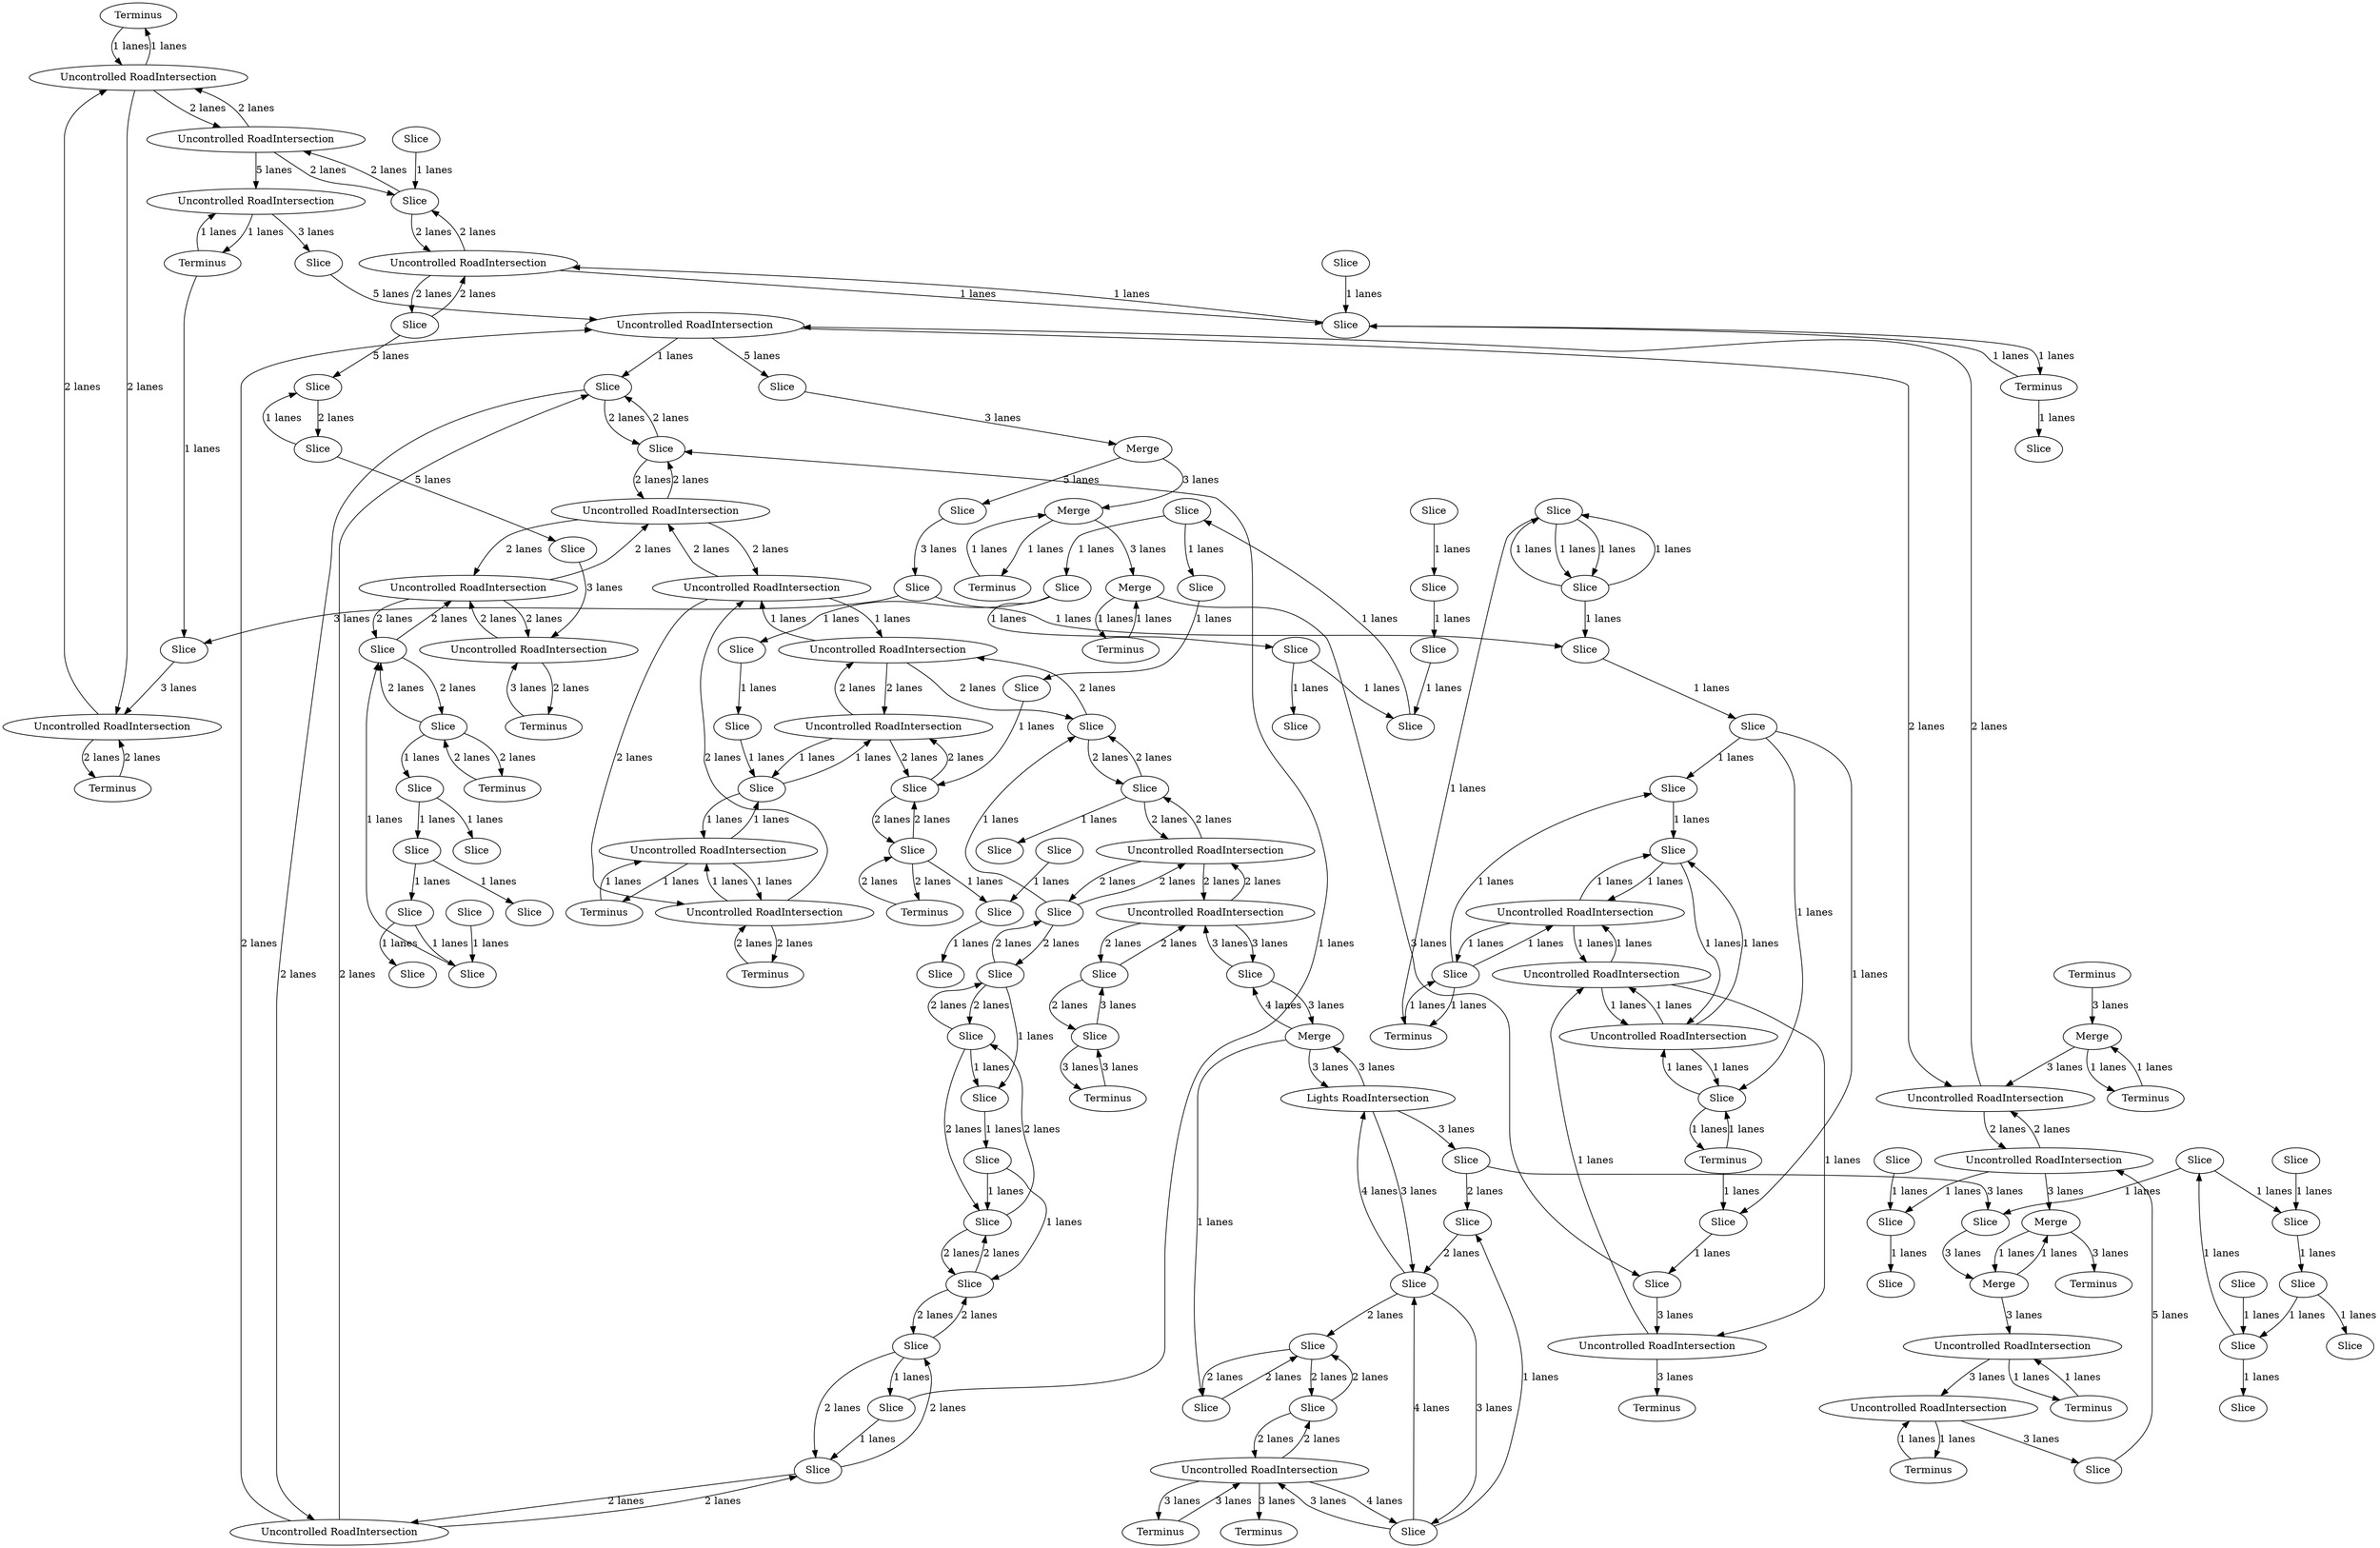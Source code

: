 digraph {
    0 [ label = "Terminus" ]
    1 [ label = "Slice" ]
    2 [ label = "Slice" ]
    3 [ label = "Terminus" ]
    4 [ label = "Uncontrolled RoadIntersection" ]
    5 [ label = "Slice" ]
    6 [ label = "Uncontrolled RoadIntersection" ]
    7 [ label = "Slice" ]
    8 [ label = "Terminus" ]
    9 [ label = "Terminus" ]
    10 [ label = "Slice" ]
    11 [ label = "Uncontrolled RoadIntersection" ]
    12 [ label = "Slice" ]
    13 [ label = "Slice" ]
    14 [ label = "Uncontrolled RoadIntersection" ]
    15 [ label = "Uncontrolled RoadIntersection" ]
    16 [ label = "Slice" ]
    17 [ label = "Slice" ]
    18 [ label = "Slice" ]
    19 [ label = "Terminus" ]
    20 [ label = "Slice" ]
    21 [ label = "Slice" ]
    22 [ label = "Terminus" ]
    23 [ label = "Uncontrolled RoadIntersection" ]
    24 [ label = "Terminus" ]
    25 [ label = "Slice" ]
    26 [ label = "Uncontrolled RoadIntersection" ]
    27 [ label = "Slice" ]
    28 [ label = "Slice" ]
    29 [ label = "Uncontrolled RoadIntersection" ]
    30 [ label = "Uncontrolled RoadIntersection" ]
    31 [ label = "Slice" ]
    32 [ label = "Slice" ]
    33 [ label = "Uncontrolled RoadIntersection" ]
    34 [ label = "Slice" ]
    35 [ label = "Slice" ]
    36 [ label = "Uncontrolled RoadIntersection" ]
    37 [ label = "Slice" ]
    38 [ label = "Terminus" ]
    39 [ label = "Slice" ]
    40 [ label = "Slice" ]
    41 [ label = "Slice" ]
    42 [ label = "Slice" ]
    43 [ label = "Terminus" ]
    44 [ label = "Slice" ]
    45 [ label = "Slice" ]
    46 [ label = "Merge" ]
    47 [ label = "Slice" ]
    48 [ label = "Slice" ]
    49 [ label = "Slice" ]
    50 [ label = "Slice" ]
    51 [ label = "Merge" ]
    52 [ label = "Merge" ]
    53 [ label = "Slice" ]
    54 [ label = "Slice" ]
    55 [ label = "Terminus" ]
    56 [ label = "Terminus" ]
    57 [ label = "Uncontrolled RoadIntersection" ]
    58 [ label = "Terminus" ]
    59 [ label = "Slice" ]
    60 [ label = "Uncontrolled RoadIntersection" ]
    61 [ label = "Slice" ]
    62 [ label = "Slice" ]
    63 [ label = "Terminus" ]
    64 [ label = "Uncontrolled RoadIntersection" ]
    65 [ label = "Slice" ]
    66 [ label = "Uncontrolled RoadIntersection" ]
    67 [ label = "Merge" ]
    68 [ label = "Uncontrolled RoadIntersection" ]
    69 [ label = "Slice" ]
    70 [ label = "Uncontrolled RoadIntersection" ]
    71 [ label = "Slice" ]
    72 [ label = "Uncontrolled RoadIntersection" ]
    73 [ label = "Slice" ]
    74 [ label = "Slice" ]
    75 [ label = "Slice" ]
    76 [ label = "Slice" ]
    77 [ label = "Terminus" ]
    78 [ label = "Slice" ]
    79 [ label = "Slice" ]
    80 [ label = "Slice" ]
    81 [ label = "Uncontrolled RoadIntersection" ]
    82 [ label = "Slice" ]
    83 [ label = "Slice" ]
    84 [ label = "Slice" ]
    85 [ label = "Slice" ]
    86 [ label = "Slice" ]
    87 [ label = "Slice" ]
    88 [ label = "Slice" ]
    89 [ label = "Slice" ]
    90 [ label = "Terminus" ]
    91 [ label = "Slice" ]
    92 [ label = "Slice" ]
    93 [ label = "Slice" ]
    94 [ label = "Slice" ]
    95 [ label = "Slice" ]
    96 [ label = "Slice" ]
    97 [ label = "Terminus" ]
    98 [ label = "Uncontrolled RoadIntersection" ]
    99 [ label = "Slice" ]
    100 [ label = "Slice" ]
    101 [ label = "Slice" ]
    102 [ label = "Merge" ]
    103 [ label = "Slice" ]
    104 [ label = "Uncontrolled RoadIntersection" ]
    105 [ label = "Slice" ]
    106 [ label = "Slice" ]
    107 [ label = "Slice" ]
    108 [ label = "Slice" ]
    109 [ label = "Terminus" ]
    110 [ label = "Uncontrolled RoadIntersection" ]
    111 [ label = "Slice" ]
    112 [ label = "Terminus" ]
    113 [ label = "Slice" ]
    114 [ label = "Uncontrolled RoadIntersection" ]
    115 [ label = "Uncontrolled RoadIntersection" ]
    116 [ label = "Slice" ]
    117 [ label = "Merge" ]
    118 [ label = "Terminus" ]
    119 [ label = "Slice" ]
    120 [ label = "Slice" ]
    121 [ label = "Slice" ]
    122 [ label = "Slice" ]
    123 [ label = "Slice" ]
    124 [ label = "Slice" ]
    125 [ label = "Slice" ]
    126 [ label = "Slice" ]
    127 [ label = "Slice" ]
    128 [ label = "Slice" ]
    129 [ label = "Slice" ]
    130 [ label = "Slice" ]
    131 [ label = "Terminus" ]
    132 [ label = "Slice" ]
    133 [ label = "Lights RoadIntersection" ]
    134 [ label = "Merge" ]
    135 [ label = "Slice" ]
    136 [ label = "Slice" ]
    137 [ label = "Uncontrolled RoadIntersection" ]
    138 [ label = "Slice" ]
    139 [ label = "Slice" ]
    140 [ label = "Uncontrolled RoadIntersection" ]
    141 [ label = "Slice" ]
    142 [ label = "Terminus" ]
    143 [ label = "Slice" ]
    144 [ label = "Terminus" ]
    145 [ label = "Slice" ]
    68 -> 57 [ label = "2 lanes" ]
    137 -> 114 [ label = "2 lanes" ]
    114 -> 137 [ label = "2 lanes" ]
    114 -> 96 [ label = "2 lanes" ]
    96 -> 114 [ label = "2 lanes" ]
    96 -> 95 [ label = "2 lanes" ]
    95 -> 96 [ label = "2 lanes" ]
    95 -> 91 [ label = "2 lanes" ]
    91 -> 95 [ label = "2 lanes" ]
    91 -> 85 [ label = "2 lanes" ]
    85 -> 91 [ label = "2 lanes" ]
    85 -> 75 [ label = "2 lanes" ]
    75 -> 85 [ label = "2 lanes" ]
    75 -> 73 [ label = "2 lanes" ]
    73 -> 75 [ label = "2 lanes" ]
    73 -> 69 [ label = "2 lanes" ]
    69 -> 73 [ label = "2 lanes" ]
    69 -> 68 [ label = "2 lanes" ]
    68 -> 69 [ label = "2 lanes" ]
    11 -> 23 [ label = "5 lanes" ]
    52 -> 42 [ label = "5 lanes" ]
    33 -> 37 [ label = "2 lanes" ]
    37 -> 33 [ label = "2 lanes" ]
    37 -> 41 [ label = "2 lanes" ]
    41 -> 37 [ label = "2 lanes" ]
    41 -> 43 [ label = "2 lanes" ]
    43 -> 41 [ label = "2 lanes" ]
    60 -> 66 [ label = "2 lanes" ]
    66 -> 60 [ label = "2 lanes" ]
    66 -> 70 [ label = "2 lanes" ]
    70 -> 66 [ label = "2 lanes" ]
    81 -> 102 [ label = "3 lanes" ]
    102 -> 109 [ label = "3 lanes" ]
    140 -> 144 [ label = "3 lanes" ]
    134 -> 145 [ label = "1 lanes" ]
    133 -> 134 [ label = "3 lanes" ]
    134 -> 133 [ label = "3 lanes" ]
    57 -> 64 [ label = "2 lanes" ]
    64 -> 57 [ label = "2 lanes" ]
    3 -> 4 [ label = "2 lanes" ]
    4 -> 3 [ label = "2 lanes" ]
    4 -> 6 [ label = "2 lanes" ]
    6 -> 4 [ label = "2 lanes" ]
    6 -> 11 [ label = "2 lanes" ]
    11 -> 6 [ label = "2 lanes" ]
    102 -> 117 [ label = "1 lanes" ]
    117 -> 102 [ label = "1 lanes" ]
    77 -> 72 [ label = "1 lanes" ]
    72 -> 77 [ label = "1 lanes" ]
    104 -> 66 [ label = "1 lanes" ]
    66 -> 104 [ label = "1 lanes" ]
    119 -> 121 [ label = "1 lanes" ]
    121 -> 124 [ label = "1 lanes" ]
    124 -> 126 [ label = "1 lanes" ]
    126 -> 123 [ label = "1 lanes" ]
    123 -> 121 [ label = "1 lanes" ]
    124 -> 128 [ label = "1 lanes" ]
    127 -> 126 [ label = "1 lanes" ]
    126 -> 125 [ label = "1 lanes" ]
    118 -> 115 [ label = "1 lanes" ]
    115 -> 118 [ label = "1 lanes" ]
    81 -> 84 [ label = "1 lanes" ]
    89 -> 84 [ label = "1 lanes" ]
    84 -> 80 [ label = "1 lanes" ]
    123 -> 122 [ label = "1 lanes" ]
    57 -> 54 [ label = "5 lanes" ]
    133 -> 130 [ label = "3 lanes" ]
    140 -> 135 [ label = "4 lanes" ]
    135 -> 140 [ label = "3 lanes" ]
    135 -> 132 [ label = "4 lanes" ]
    132 -> 135 [ label = "3 lanes" ]
    132 -> 133 [ label = "4 lanes" ]
    133 -> 132 [ label = "3 lanes" ]
    139 -> 142 [ label = "3 lanes" ]
    142 -> 139 [ label = "3 lanes" ]
    55 -> 67 [ label = "1 lanes" ]
    67 -> 55 [ label = "1 lanes" ]
    140 -> 141 [ label = "2 lanes" ]
    141 -> 140 [ label = "2 lanes" ]
    2 -> 12 [ label = "1 lanes" ]
    51 -> 58 [ label = "1 lanes" ]
    58 -> 51 [ label = "1 lanes" ]
    130 -> 129 [ label = "2 lanes" ]
    90 -> 67 [ label = "3 lanes" ]
    67 -> 64 [ label = "3 lanes" ]
    27 -> 25 [ label = "1 lanes" ]
    21 -> 25 [ label = "5 lanes" ]
    23 -> 53 [ label = "3 lanes" ]
    7 -> 18 [ label = "1 lanes" ]
    18 -> 7 [ label = "1 lanes" ]
    18 -> 7 [ label = "1 lanes" ]
    7 -> 18 [ label = "1 lanes" ]
    42 -> 34 [ label = "3 lanes" ]
    34 -> 16 [ label = "3 lanes" ]
    16 -> 4 [ label = "3 lanes" ]
    53 -> 57 [ label = "5 lanes" ]
    106 -> 116 [ label = "1 lanes" ]
    112 -> 106 [ label = "2 lanes" ]
    106 -> 112 [ label = "2 lanes" ]
    106 -> 100 [ label = "2 lanes" ]
    100 -> 106 [ label = "2 lanes" ]
    100 -> 98 [ label = "2 lanes" ]
    98 -> 100 [ label = "2 lanes" ]
    120 -> 116 [ label = "1 lanes" ]
    116 -> 113 [ label = "1 lanes" ]
    111 -> 107 [ label = "1 lanes" ]
    135 -> 129 [ label = "1 lanes" ]
    132 -> 143 [ label = "2 lanes" ]
    64 -> 81 [ label = "2 lanes" ]
    81 -> 64 [ label = "2 lanes" ]
    94 -> 81 [ label = "5 lanes" ]
    54 -> 52 [ label = "3 lanes" ]
    52 -> 51 [ label = "3 lanes" ]
    51 -> 46 [ label = "3 lanes" ]
    46 -> 45 [ label = "3 lanes" ]
    45 -> 36 [ label = "3 lanes" ]
    36 -> 24 [ label = "3 lanes" ]
    57 -> 65 [ label = "1 lanes" ]
    68 -> 65 [ label = "2 lanes" ]
    65 -> 68 [ label = "2 lanes" ]
    65 -> 62 [ label = "2 lanes" ]
    62 -> 65 [ label = "2 lanes" ]
    62 -> 60 [ label = "2 lanes" ]
    60 -> 62 [ label = "2 lanes" ]
    60 -> 33 [ label = "2 lanes" ]
    33 -> 60 [ label = "2 lanes" ]
    33 -> 30 [ label = "2 lanes" ]
    30 -> 33 [ label = "2 lanes" ]
    131 -> 140 [ label = "3 lanes" ]
    140 -> 131 [ label = "3 lanes" ]
    110 -> 97 [ label = "1 lanes" ]
    97 -> 110 [ label = "1 lanes" ]
    70 -> 56 [ label = "2 lanes" ]
    56 -> 70 [ label = "2 lanes" ]
    141 -> 143 [ label = "2 lanes" ]
    143 -> 141 [ label = "2 lanes" ]
    143 -> 145 [ label = "2 lanes" ]
    145 -> 143 [ label = "2 lanes" ]
    134 -> 136 [ label = "4 lanes" ]
    136 -> 134 [ label = "3 lanes" ]
    130 -> 122 [ label = "3 lanes" ]
    122 -> 117 [ label = "3 lanes" ]
    117 -> 115 [ label = "3 lanes" ]
    115 -> 110 [ label = "3 lanes" ]
    110 -> 94 [ label = "3 lanes" ]
    46 -> 63 [ label = "1 lanes" ]
    63 -> 46 [ label = "1 lanes" ]
    25 -> 27 [ label = "2 lanes" ]
    28 -> 30 [ label = "3 lanes" ]
    11 -> 12 [ label = "2 lanes" ]
    12 -> 11 [ label = "2 lanes" ]
    12 -> 15 [ label = "2 lanes" ]
    15 -> 12 [ label = "2 lanes" ]
    15 -> 21 [ label = "2 lanes" ]
    21 -> 15 [ label = "2 lanes" ]
    98 -> 104 [ label = "2 lanes" ]
    104 -> 98 [ label = "2 lanes" ]
    104 -> 105 [ label = "2 lanes" ]
    105 -> 104 [ label = "2 lanes" ]
    105 -> 111 [ label = "2 lanes" ]
    111 -> 105 [ label = "2 lanes" ]
    111 -> 114 [ label = "2 lanes" ]
    114 -> 111 [ label = "2 lanes" ]
    23 -> 19 [ label = "1 lanes" ]
    19 -> 23 [ label = "1 lanes" ]
    70 -> 72 [ label = "1 lanes" ]
    72 -> 70 [ label = "1 lanes" ]
    72 -> 74 [ label = "1 lanes" ]
    74 -> 72 [ label = "1 lanes" ]
    74 -> 98 [ label = "1 lanes" ]
    98 -> 74 [ label = "1 lanes" ]
    96 -> 105 [ label = "1 lanes" ]
    83 -> 99 [ label = "1 lanes" ]
    99 -> 87 [ label = "1 lanes" ]
    87 -> 79 [ label = "1 lanes" ]
    79 -> 83 [ label = "1 lanes" ]
    108 -> 103 [ label = "1 lanes" ]
    103 -> 101 [ label = "1 lanes" ]
    101 -> 99 [ label = "1 lanes" ]
    87 -> 88 [ label = "1 lanes" ]
    88 -> 93 [ label = "1 lanes" ]
    93 -> 100 [ label = "1 lanes" ]
    79 -> 78 [ label = "1 lanes" ]
    78 -> 76 [ label = "1 lanes" ]
    76 -> 74 [ label = "1 lanes" ]
    83 -> 82 [ label = "1 lanes" ]
    91 -> 92 [ label = "1 lanes" ]
    95 -> 92 [ label = "1 lanes" ]
    92 -> 86 [ label = "1 lanes" ]
    86 -> 75 [ label = "1 lanes" ]
    73 -> 71 [ label = "1 lanes" ]
    71 -> 62 [ label = "1 lanes" ]
    71 -> 69 [ label = "1 lanes" ]
    86 -> 85 [ label = "1 lanes" ]
    41 -> 50 [ label = "1 lanes" ]
    50 -> 61 [ label = "1 lanes" ]
    59 -> 44 [ label = "1 lanes" ]
    44 -> 37 [ label = "1 lanes" ]
    50 -> 48 [ label = "1 lanes" ]
    48 -> 47 [ label = "1 lanes" ]
    47 -> 44 [ label = "1 lanes" ]
    47 -> 49 [ label = "1 lanes" ]
    48 -> 40 [ label = "1 lanes" ]
    15 -> 5 [ label = "1 lanes" ]
    5 -> 15 [ label = "1 lanes" ]
    5 -> 8 [ label = "1 lanes" ]
    8 -> 5 [ label = "1 lanes" ]
    8 -> 13 [ label = "1 lanes" ]
    0 -> 6 [ label = "1 lanes" ]
    6 -> 0 [ label = "1 lanes" ]
    1 -> 5 [ label = "1 lanes" ]
    19 -> 16 [ label = "1 lanes" ]
    34 -> 32 [ label = "1 lanes" ]
    32 -> 31 [ label = "1 lanes" ]
    31 -> 39 [ label = "1 lanes" ]
    39 -> 45 [ label = "1 lanes" ]
    18 -> 32 [ label = "1 lanes" ]
    31 -> 17 [ label = "1 lanes" ]
    17 -> 20 [ label = "1 lanes" ]
    7 -> 9 [ label = "1 lanes" ]
    9 -> 10 [ label = "1 lanes" ]
    10 -> 9 [ label = "1 lanes" ]
    10 -> 14 [ label = "1 lanes" ]
    14 -> 10 [ label = "1 lanes" ]
    14 -> 26 [ label = "1 lanes" ]
    26 -> 14 [ label = "1 lanes" ]
    26 -> 36 [ label = "1 lanes" ]
    36 -> 26 [ label = "1 lanes" ]
    10 -> 17 [ label = "1 lanes" ]
    14 -> 20 [ label = "1 lanes" ]
    20 -> 14 [ label = "1 lanes" ]
    20 -> 29 [ label = "1 lanes" ]
    29 -> 20 [ label = "1 lanes" ]
    26 -> 29 [ label = "1 lanes" ]
    29 -> 26 [ label = "1 lanes" ]
    29 -> 35 [ label = "1 lanes" ]
    35 -> 29 [ label = "1 lanes" ]
    35 -> 38 [ label = "1 lanes" ]
    38 -> 35 [ label = "1 lanes" ]
    38 -> 39 [ label = "1 lanes" ]
    31 -> 35 [ label = "1 lanes" ]
    138 -> 139 [ label = "2 lanes" ]
    139 -> 138 [ label = "3 lanes" ]
    129 -> 132 [ label = "2 lanes" ]
    27 -> 28 [ label = "5 lanes" ]
    30 -> 22 [ label = "2 lanes" ]
    22 -> 30 [ label = "3 lanes" ]
    137 -> 138 [ label = "2 lanes" ]
    138 -> 137 [ label = "2 lanes" ]
    136 -> 137 [ label = "3 lanes" ]
    137 -> 136 [ label = "3 lanes" ]
}
